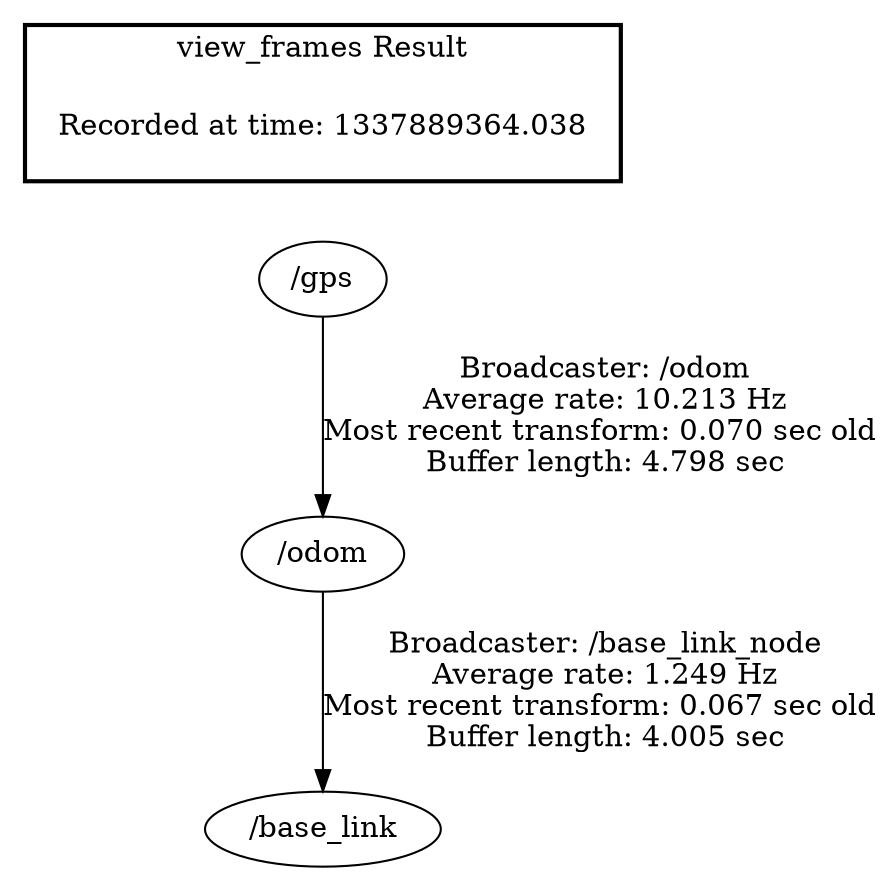 digraph G {
"/gps" -> "/odom"[label="Broadcaster: /odom\nAverage rate: 10.213 Hz\nMost recent transform: 0.070 sec old \nBuffer length: 4.798 sec\n"];
"/odom" -> "/base_link"[label="Broadcaster: /base_link_node\nAverage rate: 1.249 Hz\nMost recent transform: 0.067 sec old \nBuffer length: 4.005 sec\n"];
edge [style=invis];
 subgraph cluster_legend { style=bold; color=black; label ="view_frames Result";
"Recorded at time: 1337889364.038"[ shape=plaintext ] ;
 }->"/gps";
}